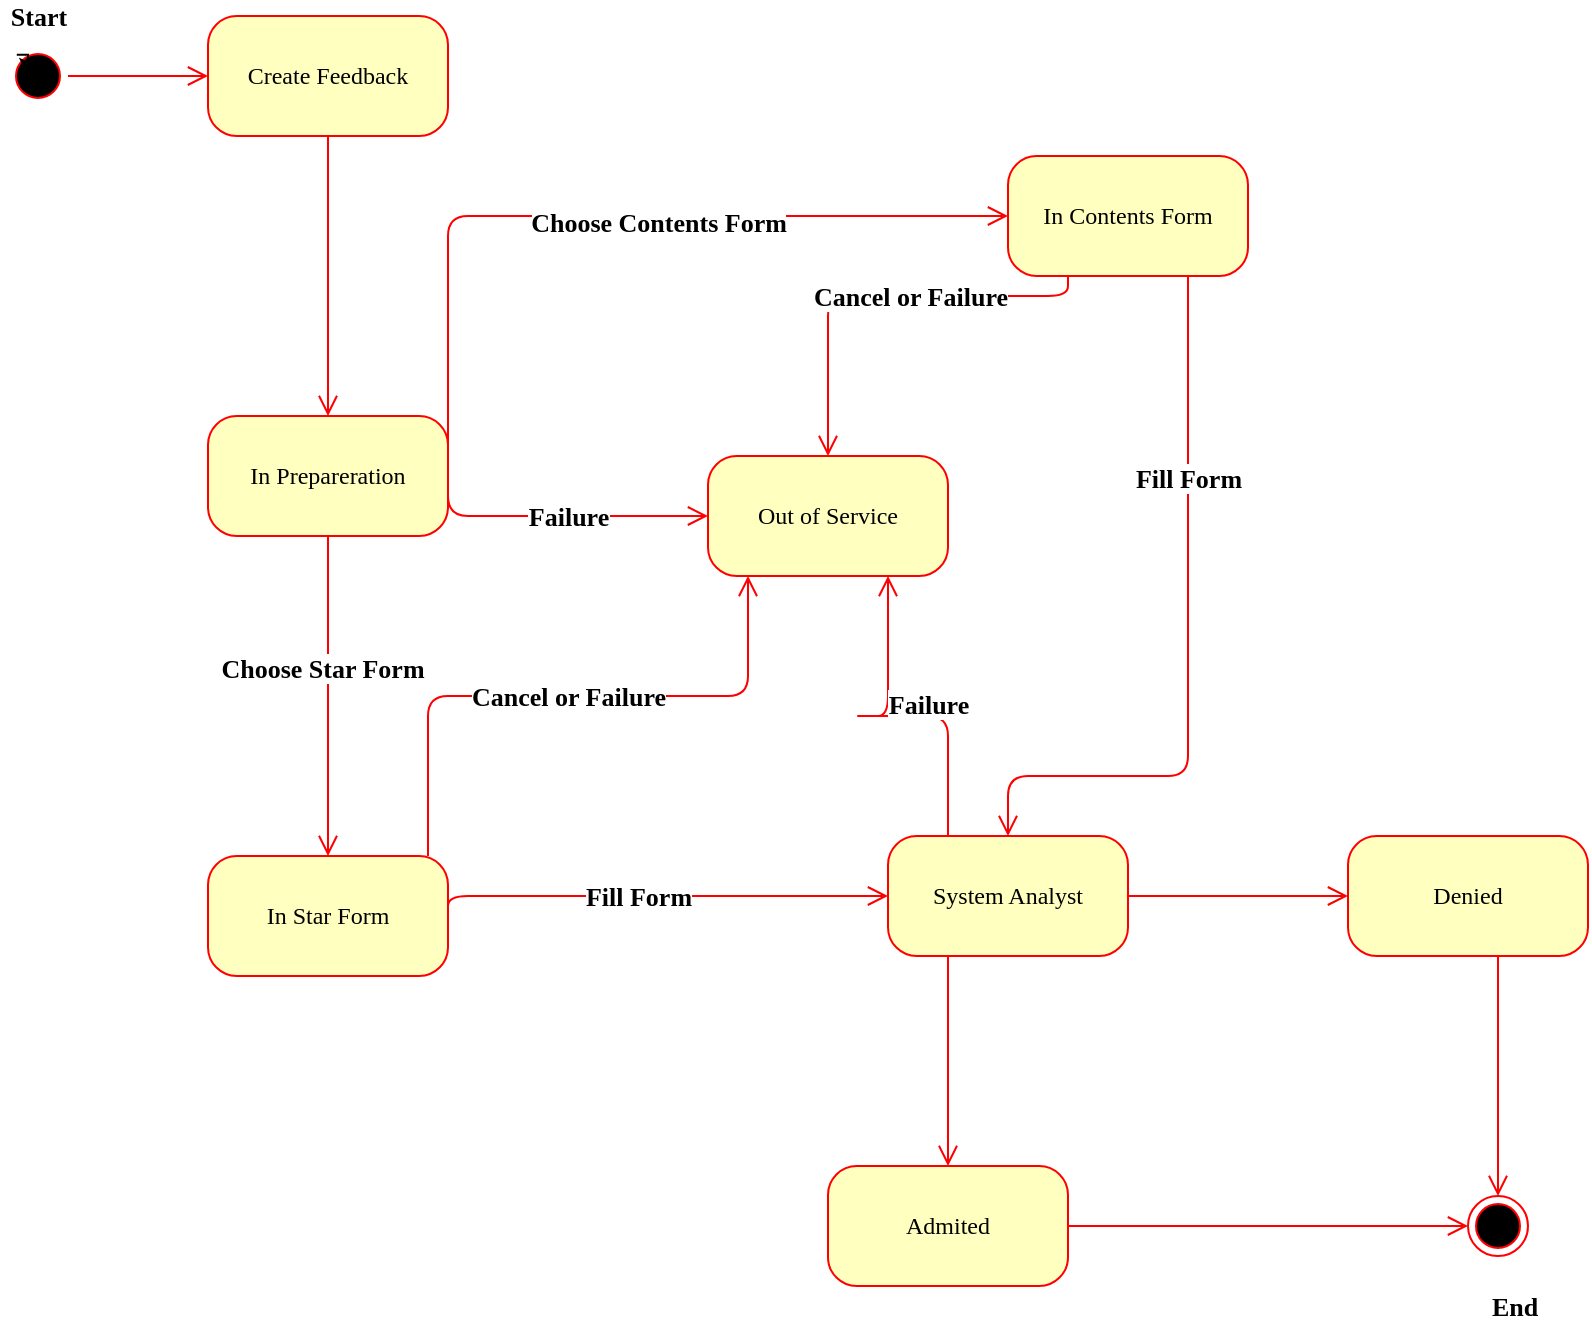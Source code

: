 <mxfile version="15.5.2" type="github">
  <diagram name="Page-1" id="58cdce13-f638-feb5-8d6f-7d28b1aa9fa0">
    <mxGraphModel dx="1141" dy="734" grid="1" gridSize="10" guides="1" tooltips="1" connect="1" arrows="1" fold="1" page="1" pageScale="1" pageWidth="1100" pageHeight="850" background="none" math="0" shadow="0">
      <root>
        <mxCell id="0" />
        <mxCell id="1" parent="0" />
        <mxCell id="382b91b5511bd0f7-1" value="" style="ellipse;html=1;shape=startState;fillColor=#000000;strokeColor=#ff0000;rounded=1;shadow=0;comic=0;labelBackgroundColor=none;fontFamily=Verdana;fontSize=12;fontColor=#000000;align=center;direction=south;" parent="1" vertex="1">
          <mxGeometry x="130" y="135" width="30" height="30" as="geometry" />
        </mxCell>
        <mxCell id="382b91b5511bd0f7-6" value="Create Feedback" style="rounded=1;whiteSpace=wrap;html=1;arcSize=24;fillColor=#ffffc0;strokeColor=#ff0000;shadow=0;comic=0;labelBackgroundColor=none;fontFamily=Verdana;fontSize=12;fontColor=#000000;align=center;" parent="1" vertex="1">
          <mxGeometry x="230" y="120" width="120" height="60" as="geometry" />
        </mxCell>
        <mxCell id="382b91b5511bd0f7-9" value="In Prepareration" style="rounded=1;whiteSpace=wrap;html=1;arcSize=24;fillColor=#ffffc0;strokeColor=#ff0000;shadow=0;comic=0;labelBackgroundColor=none;fontFamily=Verdana;fontSize=12;fontColor=#000000;align=center;" parent="1" vertex="1">
          <mxGeometry x="230" y="320" width="120" height="60" as="geometry" />
        </mxCell>
        <mxCell id="2a3bc250acf0617d-9" style="edgeStyle=orthogonalEdgeStyle;html=1;labelBackgroundColor=none;endArrow=open;endSize=8;strokeColor=#ff0000;fontFamily=Verdana;fontSize=12;align=left;" parent="1" source="382b91b5511bd0f7-1" target="382b91b5511bd0f7-6" edge="1">
          <mxGeometry relative="1" as="geometry" />
        </mxCell>
        <mxCell id="RAm_5Ladcyj3pS0U4x7B-3" style="edgeStyle=orthogonalEdgeStyle;rounded=0;orthogonalLoop=1;jettySize=auto;html=1;exitX=0;exitY=1;exitDx=0;exitDy=0;entryX=0.5;entryY=0.667;entryDx=0;entryDy=0;entryPerimeter=0;" edge="1" parent="1" source="382b91b5511bd0f7-1" target="382b91b5511bd0f7-1">
          <mxGeometry relative="1" as="geometry" />
        </mxCell>
        <mxCell id="RAm_5Ladcyj3pS0U4x7B-9" style="edgeStyle=orthogonalEdgeStyle;html=1;labelBackgroundColor=none;endArrow=open;endSize=8;strokeColor=#ff0000;fontFamily=Verdana;fontSize=12;align=left;exitX=0.5;exitY=1;exitDx=0;exitDy=0;entryX=0.5;entryY=0;entryDx=0;entryDy=0;" edge="1" parent="1" source="382b91b5511bd0f7-6" target="382b91b5511bd0f7-9">
          <mxGeometry relative="1" as="geometry">
            <mxPoint x="500" y="210" as="sourcePoint" />
            <mxPoint x="280" y="310" as="targetPoint" />
            <Array as="points" />
          </mxGeometry>
        </mxCell>
        <mxCell id="RAm_5Ladcyj3pS0U4x7B-11" style="edgeStyle=orthogonalEdgeStyle;html=1;labelBackgroundColor=none;endArrow=open;endSize=8;strokeColor=#ff0000;fontFamily=Verdana;fontSize=12;align=left;exitX=0.5;exitY=1;exitDx=0;exitDy=0;entryX=0.5;entryY=0;entryDx=0;entryDy=0;" edge="1" parent="1" source="382b91b5511bd0f7-9" target="RAm_5Ladcyj3pS0U4x7B-12">
          <mxGeometry relative="1" as="geometry">
            <mxPoint x="330" y="440" as="sourcePoint" />
            <mxPoint x="290" y="500" as="targetPoint" />
            <Array as="points" />
          </mxGeometry>
        </mxCell>
        <mxCell id="RAm_5Ladcyj3pS0U4x7B-13" value="Choose Star Form" style="edgeLabel;html=1;align=center;verticalAlign=middle;resizable=0;points=[];fontFamily=Times New Roman;fontStyle=1;fontSize=13;" vertex="1" connectable="0" parent="RAm_5Ladcyj3pS0U4x7B-11">
          <mxGeometry x="-0.183" y="-3" relative="1" as="geometry">
            <mxPoint as="offset" />
          </mxGeometry>
        </mxCell>
        <mxCell id="RAm_5Ladcyj3pS0U4x7B-12" value="In Star Form" style="rounded=1;whiteSpace=wrap;html=1;arcSize=24;fillColor=#ffffc0;strokeColor=#ff0000;shadow=0;comic=0;labelBackgroundColor=none;fontFamily=Verdana;fontSize=12;fontColor=#000000;align=center;" vertex="1" parent="1">
          <mxGeometry x="230" y="540" width="120" height="60" as="geometry" />
        </mxCell>
        <mxCell id="RAm_5Ladcyj3pS0U4x7B-14" style="edgeStyle=orthogonalEdgeStyle;html=1;labelBackgroundColor=none;endArrow=open;endSize=8;strokeColor=#ff0000;fontFamily=Verdana;fontSize=12;align=left;exitX=1;exitY=0.5;exitDx=0;exitDy=0;entryX=0;entryY=0.5;entryDx=0;entryDy=0;" edge="1" parent="1" source="382b91b5511bd0f7-9" target="RAm_5Ladcyj3pS0U4x7B-16">
          <mxGeometry relative="1" as="geometry">
            <mxPoint x="300" y="390" as="sourcePoint" />
            <mxPoint x="490" y="350" as="targetPoint" />
            <Array as="points">
              <mxPoint x="350" y="220" />
            </Array>
          </mxGeometry>
        </mxCell>
        <mxCell id="RAm_5Ladcyj3pS0U4x7B-15" value="Choose Contents Form" style="edgeLabel;html=1;align=center;verticalAlign=middle;resizable=0;points=[];fontFamily=Times New Roman;fontStyle=1;fontSize=13;" vertex="1" connectable="0" parent="RAm_5Ladcyj3pS0U4x7B-14">
          <mxGeometry x="-0.183" y="-3" relative="1" as="geometry">
            <mxPoint x="67" as="offset" />
          </mxGeometry>
        </mxCell>
        <mxCell id="RAm_5Ladcyj3pS0U4x7B-16" value="In Contents Form" style="rounded=1;whiteSpace=wrap;html=1;arcSize=24;fillColor=#ffffc0;strokeColor=#ff0000;shadow=0;comic=0;labelBackgroundColor=none;fontFamily=Verdana;fontSize=12;fontColor=#000000;align=center;" vertex="1" parent="1">
          <mxGeometry x="630" y="190" width="120" height="60" as="geometry" />
        </mxCell>
        <mxCell id="RAm_5Ladcyj3pS0U4x7B-21" style="edgeStyle=orthogonalEdgeStyle;html=1;labelBackgroundColor=none;endArrow=open;endSize=8;strokeColor=#ff0000;fontFamily=Times New Roman;fontSize=13;align=left;exitX=1;exitY=0.5;exitDx=0;exitDy=0;fontStyle=1;entryX=0;entryY=0.5;entryDx=0;entryDy=0;" edge="1" parent="1" source="RAm_5Ladcyj3pS0U4x7B-12" target="RAm_5Ladcyj3pS0U4x7B-23">
          <mxGeometry relative="1" as="geometry">
            <mxPoint x="299.5" y="570" as="sourcePoint" />
            <mxPoint x="470" y="550" as="targetPoint" />
            <Array as="points">
              <mxPoint x="350" y="560" />
            </Array>
          </mxGeometry>
        </mxCell>
        <mxCell id="RAm_5Ladcyj3pS0U4x7B-22" value="Fill Form" style="edgeLabel;html=1;align=center;verticalAlign=middle;resizable=0;points=[];fontFamily=Times New Roman;fontStyle=1;fontSize=13;" vertex="1" connectable="0" parent="RAm_5Ladcyj3pS0U4x7B-21">
          <mxGeometry x="-0.183" y="-3" relative="1" as="geometry">
            <mxPoint x="11" y="-3" as="offset" />
          </mxGeometry>
        </mxCell>
        <mxCell id="RAm_5Ladcyj3pS0U4x7B-23" value="System Analyst" style="rounded=1;whiteSpace=wrap;html=1;arcSize=24;fillColor=#ffffc0;strokeColor=#ff0000;shadow=0;comic=0;labelBackgroundColor=none;fontFamily=Verdana;fontSize=12;fontColor=#000000;align=center;" vertex="1" parent="1">
          <mxGeometry x="570" y="530" width="120" height="60" as="geometry" />
        </mxCell>
        <mxCell id="RAm_5Ladcyj3pS0U4x7B-24" style="edgeStyle=orthogonalEdgeStyle;html=1;labelBackgroundColor=none;endArrow=open;endSize=8;strokeColor=#ff0000;fontFamily=Verdana;fontSize=12;align=left;exitX=0.25;exitY=1;exitDx=0;exitDy=0;entryX=0.5;entryY=0;entryDx=0;entryDy=0;" edge="1" parent="1" source="RAm_5Ladcyj3pS0U4x7B-23" target="RAm_5Ladcyj3pS0U4x7B-36">
          <mxGeometry relative="1" as="geometry">
            <mxPoint x="579.5" y="560" as="sourcePoint" />
            <mxPoint x="579.5" y="680" as="targetPoint" />
            <Array as="points" />
          </mxGeometry>
        </mxCell>
        <mxCell id="RAm_5Ladcyj3pS0U4x7B-26" style="edgeStyle=orthogonalEdgeStyle;html=1;labelBackgroundColor=none;endArrow=open;endSize=8;strokeColor=#ff0000;fontFamily=Verdana;fontSize=12;align=left;exitX=1;exitY=0;exitDx=0;exitDy=0;entryX=0.25;entryY=1;entryDx=0;entryDy=0;" edge="1" parent="1">
          <mxGeometry relative="1" as="geometry">
            <mxPoint x="340" y="540" as="sourcePoint" />
            <mxPoint x="500" y="400" as="targetPoint" />
            <Array as="points">
              <mxPoint x="340" y="460" />
              <mxPoint x="500" y="460" />
            </Array>
          </mxGeometry>
        </mxCell>
        <mxCell id="RAm_5Ladcyj3pS0U4x7B-27" value="Cancel or Failure" style="edgeLabel;html=1;align=center;verticalAlign=middle;resizable=0;points=[];fontStyle=1;fontFamily=Times New Roman;fontSize=13;" vertex="1" connectable="0" parent="RAm_5Ladcyj3pS0U4x7B-26">
          <mxGeometry x="-0.183" y="-3" relative="1" as="geometry">
            <mxPoint x="27" y="-3" as="offset" />
          </mxGeometry>
        </mxCell>
        <mxCell id="RAm_5Ladcyj3pS0U4x7B-36" value="Admited" style="rounded=1;whiteSpace=wrap;html=1;arcSize=24;fillColor=#ffffc0;strokeColor=#ff0000;shadow=0;comic=0;labelBackgroundColor=none;fontFamily=Verdana;fontSize=12;fontColor=#000000;align=center;" vertex="1" parent="1">
          <mxGeometry x="540" y="695" width="120" height="60" as="geometry" />
        </mxCell>
        <mxCell id="RAm_5Ladcyj3pS0U4x7B-40" style="edgeStyle=orthogonalEdgeStyle;html=1;labelBackgroundColor=none;endArrow=open;endSize=8;strokeColor=#ff0000;fontFamily=Verdana;fontSize=12;align=left;exitX=1;exitY=0.5;exitDx=0;exitDy=0;entryX=0;entryY=0.5;entryDx=0;entryDy=0;" edge="1" parent="1" source="RAm_5Ladcyj3pS0U4x7B-36" target="RAm_5Ladcyj3pS0U4x7B-41">
          <mxGeometry relative="1" as="geometry">
            <mxPoint x="589.5" y="570" as="sourcePoint" />
            <mxPoint x="700" y="710" as="targetPoint" />
            <Array as="points" />
          </mxGeometry>
        </mxCell>
        <mxCell id="RAm_5Ladcyj3pS0U4x7B-45" value="End" style="edgeLabel;html=1;align=center;verticalAlign=middle;resizable=0;points=[];fontSize=13;fontFamily=Times New Roman;fontStyle=1" vertex="1" connectable="0" parent="RAm_5Ladcyj3pS0U4x7B-40">
          <mxGeometry x="0.24" y="-3" relative="1" as="geometry">
            <mxPoint x="99" y="37" as="offset" />
          </mxGeometry>
        </mxCell>
        <mxCell id="RAm_5Ladcyj3pS0U4x7B-41" value="" style="ellipse;html=1;shape=endState;fillColor=#000000;strokeColor=#ff0000;" vertex="1" parent="1">
          <mxGeometry x="860" y="710" width="30" height="30" as="geometry" />
        </mxCell>
        <mxCell id="RAm_5Ladcyj3pS0U4x7B-47" value="Start" style="edgeLabel;html=1;align=center;verticalAlign=middle;resizable=0;points=[];fontSize=13;fontFamily=Times New Roman;fontStyle=1" vertex="1" connectable="0" parent="1">
          <mxGeometry x="145" y="120" as="geometry" />
        </mxCell>
        <mxCell id="RAm_5Ladcyj3pS0U4x7B-48" style="edgeStyle=orthogonalEdgeStyle;html=1;labelBackgroundColor=none;endArrow=open;endSize=8;strokeColor=#ff0000;fontFamily=Verdana;fontSize=12;align=left;exitX=1;exitY=0.5;exitDx=0;exitDy=0;entryX=0;entryY=0.5;entryDx=0;entryDy=0;" edge="1" parent="1" target="RAm_5Ladcyj3pS0U4x7B-49" source="RAm_5Ladcyj3pS0U4x7B-23">
          <mxGeometry relative="1" as="geometry">
            <mxPoint x="859.5" y="380" as="sourcePoint" />
            <mxPoint x="859.5" y="500" as="targetPoint" />
            <Array as="points" />
          </mxGeometry>
        </mxCell>
        <mxCell id="RAm_5Ladcyj3pS0U4x7B-49" value="Denied" style="rounded=1;whiteSpace=wrap;html=1;arcSize=24;fillColor=#ffffc0;strokeColor=#ff0000;shadow=0;comic=0;labelBackgroundColor=none;fontFamily=Verdana;fontSize=12;fontColor=#000000;align=center;" vertex="1" parent="1">
          <mxGeometry x="800" y="530" width="120" height="60" as="geometry" />
        </mxCell>
        <mxCell id="RAm_5Ladcyj3pS0U4x7B-51" style="edgeStyle=orthogonalEdgeStyle;html=1;labelBackgroundColor=none;endArrow=open;endSize=8;strokeColor=#ff0000;fontFamily=Verdana;fontSize=12;align=left;entryX=0.5;entryY=0;entryDx=0;entryDy=0;" edge="1" parent="1" target="RAm_5Ladcyj3pS0U4x7B-41">
          <mxGeometry relative="1" as="geometry">
            <mxPoint x="875" y="590" as="sourcePoint" />
            <mxPoint x="905" y="620" as="targetPoint" />
            <Array as="points">
              <mxPoint x="875" y="600" />
              <mxPoint x="875" y="600" />
            </Array>
          </mxGeometry>
        </mxCell>
        <mxCell id="RAm_5Ladcyj3pS0U4x7B-56" value="Out of Service" style="rounded=1;whiteSpace=wrap;html=1;arcSize=24;fillColor=#ffffc0;strokeColor=#ff0000;shadow=0;comic=0;labelBackgroundColor=none;fontFamily=Verdana;fontSize=12;fontColor=#000000;align=center;" vertex="1" parent="1">
          <mxGeometry x="480" y="340" width="120" height="60" as="geometry" />
        </mxCell>
        <mxCell id="RAm_5Ladcyj3pS0U4x7B-57" style="edgeStyle=orthogonalEdgeStyle;html=1;labelBackgroundColor=none;endArrow=open;endSize=8;strokeColor=#ff0000;fontFamily=Verdana;fontSize=12;align=left;exitX=0.75;exitY=1;exitDx=0;exitDy=0;" edge="1" parent="1" source="RAm_5Ladcyj3pS0U4x7B-16" target="RAm_5Ladcyj3pS0U4x7B-23">
          <mxGeometry relative="1" as="geometry">
            <mxPoint x="579.5" y="250" as="sourcePoint" />
            <mxPoint x="579.5" y="390" as="targetPoint" />
            <Array as="points">
              <mxPoint x="720" y="500" />
              <mxPoint x="630" y="500" />
            </Array>
          </mxGeometry>
        </mxCell>
        <mxCell id="RAm_5Ladcyj3pS0U4x7B-58" value="Fill Form" style="edgeLabel;html=1;align=center;verticalAlign=middle;resizable=0;points=[];fontSize=13;fontFamily=Times New Roman;fontStyle=1" vertex="1" connectable="0" parent="RAm_5Ladcyj3pS0U4x7B-57">
          <mxGeometry x="-0.171" y="4" relative="1" as="geometry">
            <mxPoint x="-4" y="-53" as="offset" />
          </mxGeometry>
        </mxCell>
        <mxCell id="RAm_5Ladcyj3pS0U4x7B-59" style="edgeStyle=orthogonalEdgeStyle;html=1;labelBackgroundColor=none;endArrow=open;endSize=8;strokeColor=#ff0000;fontFamily=Verdana;fontSize=12;align=left;entryX=0.5;entryY=0;entryDx=0;entryDy=0;exitX=0.25;exitY=1;exitDx=0;exitDy=0;" edge="1" parent="1" source="RAm_5Ladcyj3pS0U4x7B-16" target="RAm_5Ladcyj3pS0U4x7B-56">
          <mxGeometry relative="1" as="geometry">
            <mxPoint x="530" y="252" as="sourcePoint" />
            <mxPoint x="420" y="360" as="targetPoint" />
            <Array as="points">
              <mxPoint x="660" y="260" />
              <mxPoint x="540" y="260" />
            </Array>
          </mxGeometry>
        </mxCell>
        <mxCell id="RAm_5Ladcyj3pS0U4x7B-60" value="Cancel or Failure" style="edgeLabel;html=1;align=center;verticalAlign=middle;resizable=0;points=[];fontStyle=1;fontFamily=Times New Roman;fontSize=13;" vertex="1" connectable="0" parent="RAm_5Ladcyj3pS0U4x7B-59">
          <mxGeometry x="-0.183" y="-3" relative="1" as="geometry">
            <mxPoint x="-3" y="3" as="offset" />
          </mxGeometry>
        </mxCell>
        <mxCell id="RAm_5Ladcyj3pS0U4x7B-61" style="edgeStyle=orthogonalEdgeStyle;html=1;labelBackgroundColor=none;endArrow=open;endSize=8;strokeColor=#ff0000;fontFamily=Verdana;fontSize=12;align=left;exitX=0.25;exitY=0;exitDx=0;exitDy=0;entryX=0.75;entryY=1;entryDx=0;entryDy=0;" edge="1" parent="1" source="RAm_5Ladcyj3pS0U4x7B-23" target="RAm_5Ladcyj3pS0U4x7B-56">
          <mxGeometry relative="1" as="geometry">
            <mxPoint x="360" y="510" as="sourcePoint" />
            <mxPoint x="420" y="360" as="targetPoint" />
            <Array as="points">
              <mxPoint x="550" y="470" />
              <mxPoint x="500" y="470" />
            </Array>
          </mxGeometry>
        </mxCell>
        <mxCell id="RAm_5Ladcyj3pS0U4x7B-62" value="Failure" style="edgeLabel;html=1;align=center;verticalAlign=middle;resizable=0;points=[];fontStyle=1;fontFamily=Times New Roman;fontSize=13;" vertex="1" connectable="0" parent="RAm_5Ladcyj3pS0U4x7B-61">
          <mxGeometry x="-0.183" y="-3" relative="1" as="geometry">
            <mxPoint x="11" y="-3" as="offset" />
          </mxGeometry>
        </mxCell>
        <mxCell id="RAm_5Ladcyj3pS0U4x7B-63" style="edgeStyle=orthogonalEdgeStyle;html=1;labelBackgroundColor=none;endArrow=open;endSize=8;strokeColor=#ff0000;fontFamily=Verdana;fontSize=12;align=left;entryX=0;entryY=0.5;entryDx=0;entryDy=0;" edge="1" parent="1" target="RAm_5Ladcyj3pS0U4x7B-56">
          <mxGeometry relative="1" as="geometry">
            <mxPoint x="350" y="349.5" as="sourcePoint" />
            <mxPoint x="420" y="349.5" as="targetPoint" />
            <Array as="points">
              <mxPoint x="350" y="370" />
            </Array>
          </mxGeometry>
        </mxCell>
        <mxCell id="RAm_5Ladcyj3pS0U4x7B-66" value="Failure" style="edgeLabel;html=1;align=center;verticalAlign=middle;resizable=0;points=[];fontSize=13;fontFamily=Times New Roman;fontStyle=1" vertex="1" connectable="0" parent="RAm_5Ladcyj3pS0U4x7B-63">
          <mxGeometry x="-0.209" y="-2" relative="1" as="geometry">
            <mxPoint x="21" y="-2" as="offset" />
          </mxGeometry>
        </mxCell>
      </root>
    </mxGraphModel>
  </diagram>
</mxfile>
